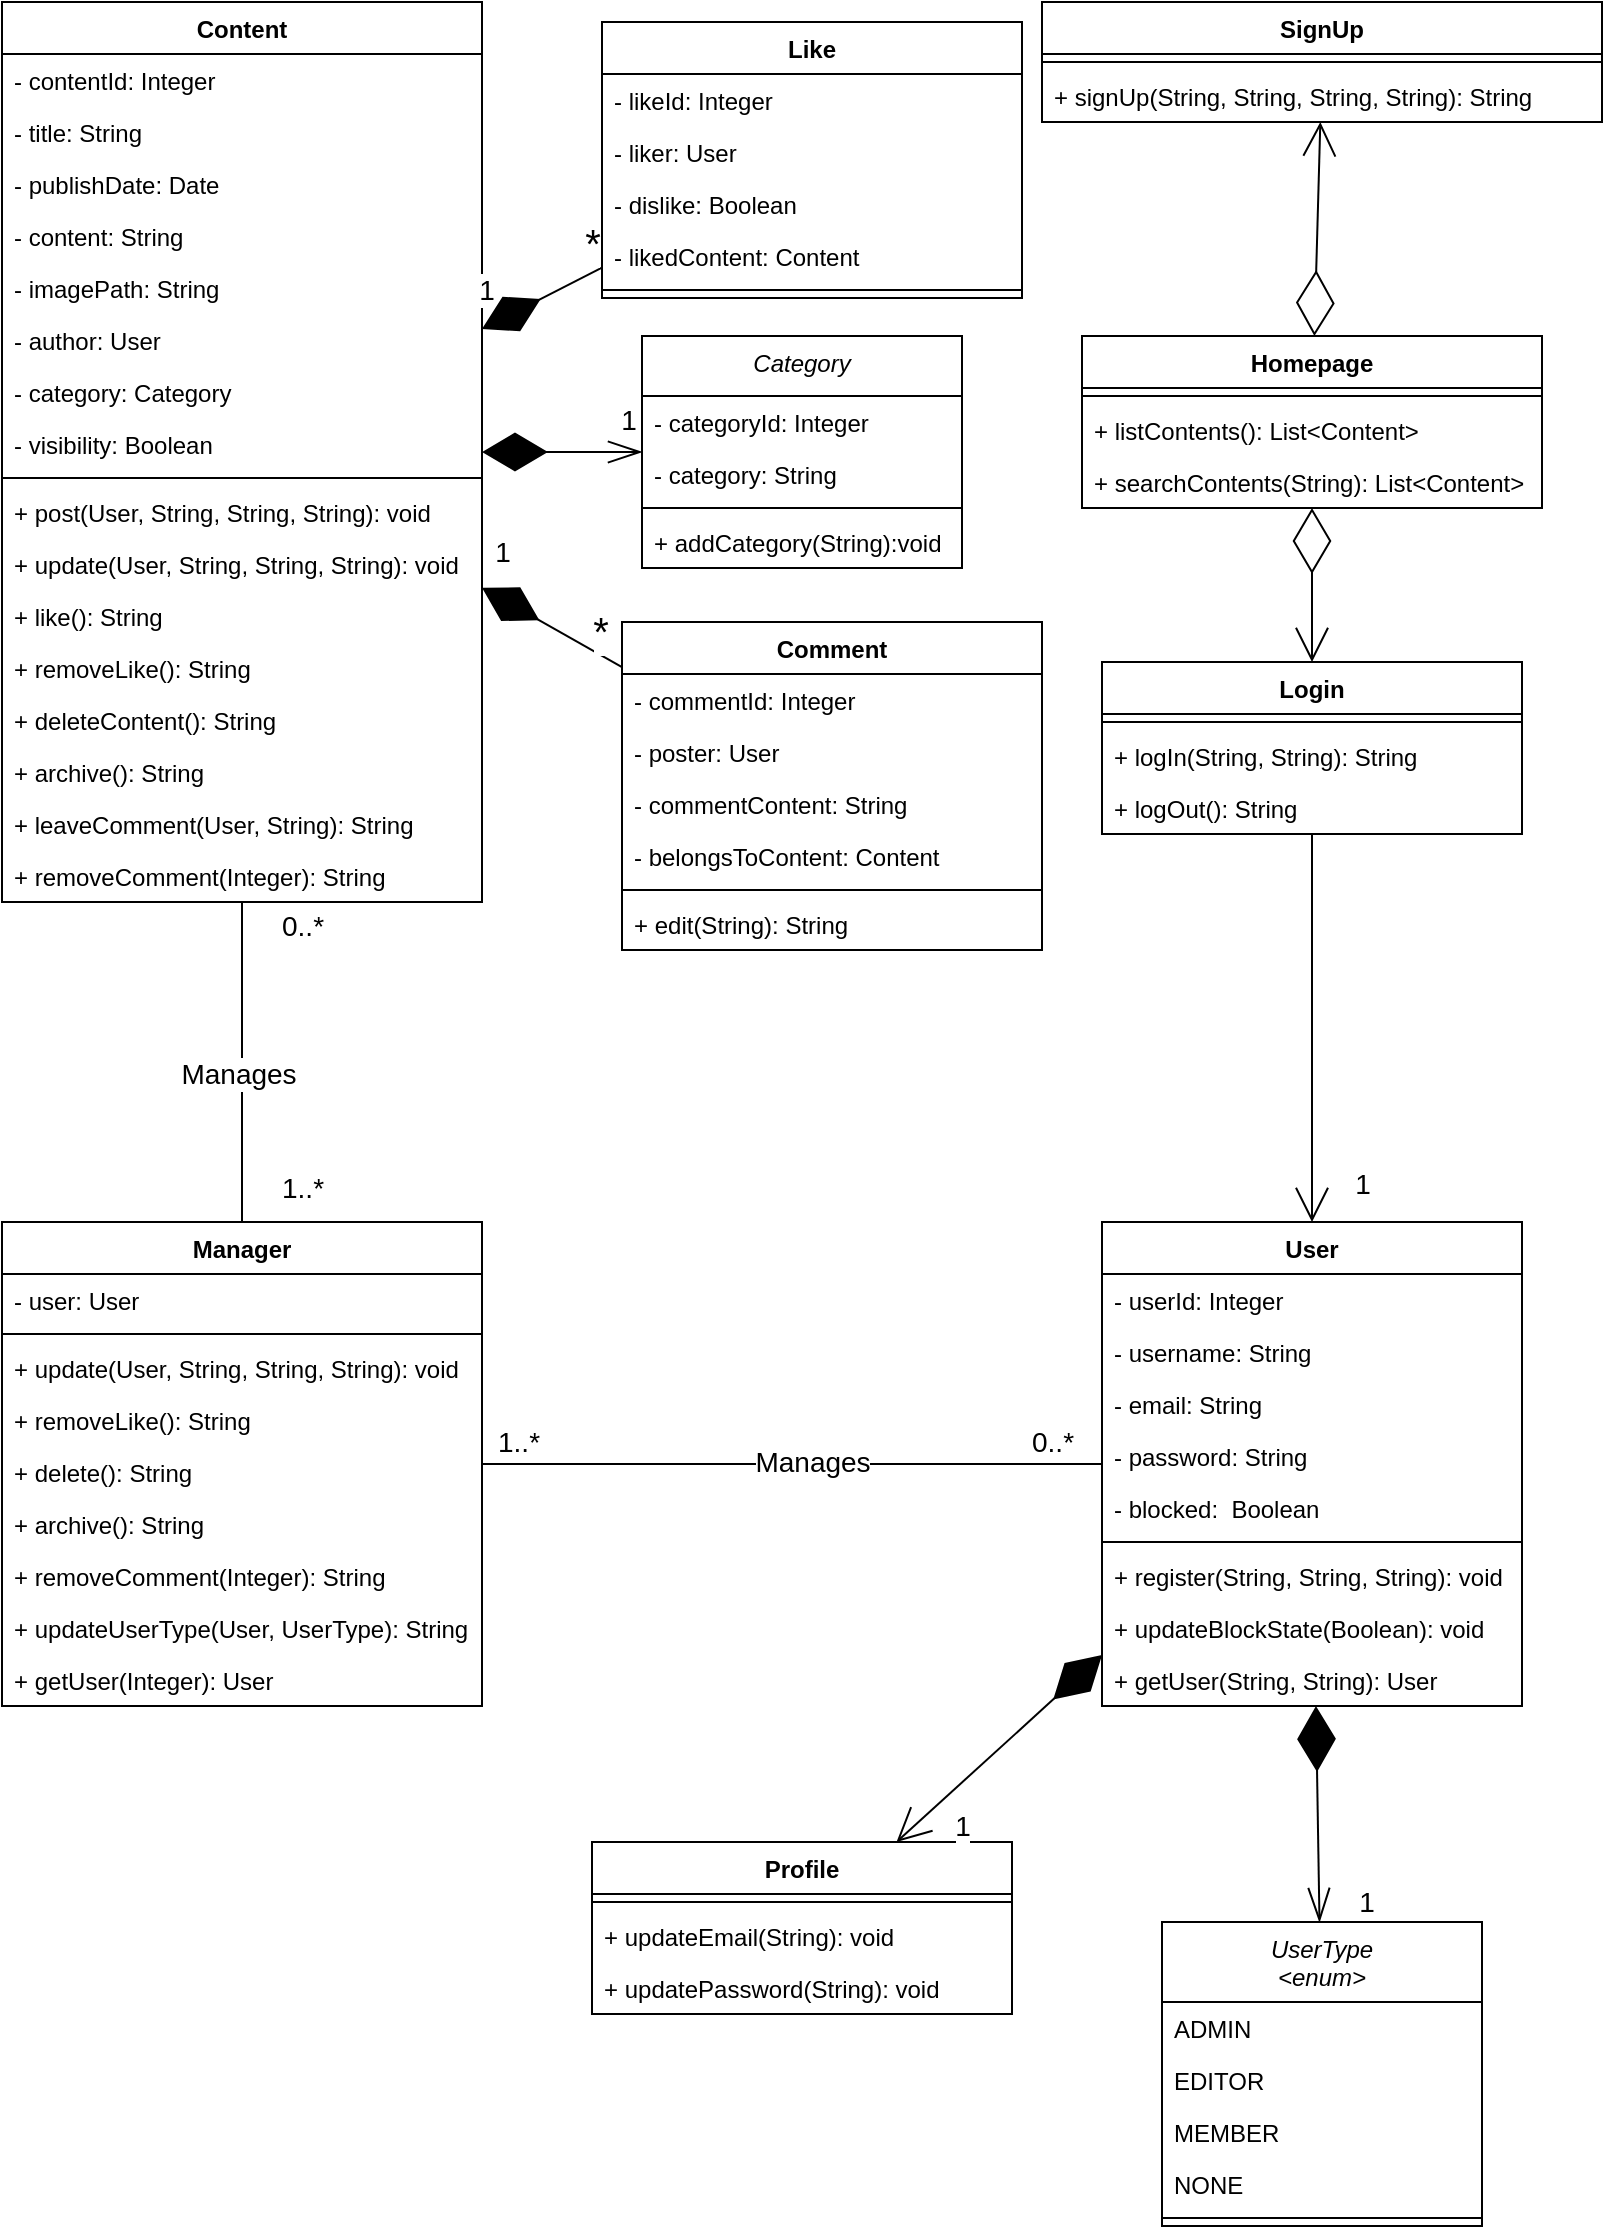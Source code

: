 <mxfile version="21.1.7" type="device">
  <diagram id="7ZBp45SQWQXYcNvdo0MB" name="Page-1">
    <mxGraphModel dx="3088" dy="1965" grid="1" gridSize="10" guides="1" tooltips="1" connect="1" arrows="1" fold="1" page="1" pageScale="1" pageWidth="827" pageHeight="1169" math="0" shadow="0">
      <root>
        <mxCell id="0" />
        <mxCell id="1" parent="0" />
        <mxCell id="6" value="User" style="swimlane;fontStyle=1;align=center;verticalAlign=top;childLayout=stackLayout;horizontal=1;startSize=26;horizontalStack=0;resizeParent=1;resizeParentMax=0;resizeLast=0;collapsible=1;marginBottom=0;" parent="1" vertex="1">
          <mxGeometry x="-1090" y="-540" width="210" height="242" as="geometry" />
        </mxCell>
        <mxCell id="127" value="- userId: Integer" style="text;strokeColor=none;fillColor=none;align=left;verticalAlign=top;spacingLeft=4;spacingRight=4;overflow=hidden;rotatable=0;points=[[0,0.5],[1,0.5]];portConstraint=eastwest;" parent="6" vertex="1">
          <mxGeometry y="26" width="210" height="26" as="geometry" />
        </mxCell>
        <mxCell id="7" value="- username: String" style="text;strokeColor=none;fillColor=none;align=left;verticalAlign=top;spacingLeft=4;spacingRight=4;overflow=hidden;rotatable=0;points=[[0,0.5],[1,0.5]];portConstraint=eastwest;" parent="6" vertex="1">
          <mxGeometry y="52" width="210" height="26" as="geometry" />
        </mxCell>
        <mxCell id="10" value="- email: String" style="text;strokeColor=none;fillColor=none;align=left;verticalAlign=top;spacingLeft=4;spacingRight=4;overflow=hidden;rotatable=0;points=[[0,0.5],[1,0.5]];portConstraint=eastwest;" parent="6" vertex="1">
          <mxGeometry y="78" width="210" height="26" as="geometry" />
        </mxCell>
        <mxCell id="11" value="- password: String" style="text;strokeColor=none;fillColor=none;align=left;verticalAlign=top;spacingLeft=4;spacingRight=4;overflow=hidden;rotatable=0;points=[[0,0.5],[1,0.5]];portConstraint=eastwest;" parent="6" vertex="1">
          <mxGeometry y="104" width="210" height="26" as="geometry" />
        </mxCell>
        <mxCell id="26" value="- blocked:  Boolean" style="text;strokeColor=none;fillColor=none;align=left;verticalAlign=top;spacingLeft=4;spacingRight=4;overflow=hidden;rotatable=0;points=[[0,0.5],[1,0.5]];portConstraint=eastwest;" parent="6" vertex="1">
          <mxGeometry y="130" width="210" height="26" as="geometry" />
        </mxCell>
        <mxCell id="8" value="" style="line;strokeWidth=1;fillColor=none;align=left;verticalAlign=middle;spacingTop=-1;spacingLeft=3;spacingRight=3;rotatable=0;labelPosition=right;points=[];portConstraint=eastwest;strokeColor=inherit;" parent="6" vertex="1">
          <mxGeometry y="156" width="210" height="8" as="geometry" />
        </mxCell>
        <mxCell id="108" value="+ register(String, String, String): void" style="text;strokeColor=none;fillColor=none;align=left;verticalAlign=top;spacingLeft=4;spacingRight=4;overflow=hidden;rotatable=0;points=[[0,0.5],[1,0.5]];portConstraint=eastwest;" parent="6" vertex="1">
          <mxGeometry y="164" width="210" height="26" as="geometry" />
        </mxCell>
        <mxCell id="112" value="+ updateBlockState(Boolean): void" style="text;strokeColor=none;fillColor=none;align=left;verticalAlign=top;spacingLeft=4;spacingRight=4;overflow=hidden;rotatable=0;points=[[0,0.5],[1,0.5]];portConstraint=eastwest;" parent="6" vertex="1">
          <mxGeometry y="190" width="210" height="26" as="geometry" />
        </mxCell>
        <mxCell id="113" value="+ getUser(String, String): User" style="text;strokeColor=none;fillColor=none;align=left;verticalAlign=top;spacingLeft=4;spacingRight=4;overflow=hidden;rotatable=0;points=[[0,0.5],[1,0.5]];portConstraint=eastwest;" parent="6" vertex="1">
          <mxGeometry y="216" width="210" height="26" as="geometry" />
        </mxCell>
        <mxCell id="13" value="UserType&#xa;&lt;enum&gt;" style="swimlane;fontStyle=2;align=center;verticalAlign=top;childLayout=stackLayout;horizontal=1;startSize=40;horizontalStack=0;resizeParent=1;resizeParentMax=0;resizeLast=0;collapsible=1;marginBottom=0;" parent="1" vertex="1">
          <mxGeometry x="-1060" y="-190" width="160" height="152" as="geometry" />
        </mxCell>
        <mxCell id="14" value="ADMIN" style="text;strokeColor=none;fillColor=none;align=left;verticalAlign=top;spacingLeft=4;spacingRight=4;overflow=hidden;rotatable=0;points=[[0,0.5],[1,0.5]];portConstraint=eastwest;" parent="13" vertex="1">
          <mxGeometry y="40" width="160" height="26" as="geometry" />
        </mxCell>
        <mxCell id="20" value="EDITOR" style="text;strokeColor=none;fillColor=none;align=left;verticalAlign=top;spacingLeft=4;spacingRight=4;overflow=hidden;rotatable=0;points=[[0,0.5],[1,0.5]];portConstraint=eastwest;" parent="13" vertex="1">
          <mxGeometry y="66" width="160" height="26" as="geometry" />
        </mxCell>
        <mxCell id="21" value="MEMBER" style="text;strokeColor=none;fillColor=none;align=left;verticalAlign=top;spacingLeft=4;spacingRight=4;overflow=hidden;rotatable=0;points=[[0,0.5],[1,0.5]];portConstraint=eastwest;" parent="13" vertex="1">
          <mxGeometry y="92" width="160" height="26" as="geometry" />
        </mxCell>
        <mxCell id="22" value="NONE" style="text;strokeColor=none;fillColor=none;align=left;verticalAlign=top;spacingLeft=4;spacingRight=4;overflow=hidden;rotatable=0;points=[[0,0.5],[1,0.5]];portConstraint=eastwest;" parent="13" vertex="1">
          <mxGeometry y="118" width="160" height="26" as="geometry" />
        </mxCell>
        <mxCell id="18" value="" style="line;strokeWidth=1;fillColor=none;align=left;verticalAlign=middle;spacingTop=-1;spacingLeft=3;spacingRight=3;rotatable=0;labelPosition=right;points=[];portConstraint=eastwest;strokeColor=inherit;" parent="13" vertex="1">
          <mxGeometry y="144" width="160" height="8" as="geometry" />
        </mxCell>
        <mxCell id="29" value="Homepage" style="swimlane;fontStyle=1;align=center;verticalAlign=top;childLayout=stackLayout;horizontal=1;startSize=26;horizontalStack=0;resizeParent=1;resizeParentMax=0;resizeLast=0;collapsible=1;marginBottom=0;" parent="1" vertex="1">
          <mxGeometry x="-1100" y="-983" width="230" height="86" as="geometry" />
        </mxCell>
        <mxCell id="35" value="" style="line;strokeWidth=1;fillColor=none;align=left;verticalAlign=middle;spacingTop=-1;spacingLeft=3;spacingRight=3;rotatable=0;labelPosition=right;points=[];portConstraint=eastwest;strokeColor=inherit;" parent="29" vertex="1">
          <mxGeometry y="26" width="230" height="8" as="geometry" />
        </mxCell>
        <mxCell id="36" value="+ listContents(): List&lt;Content&gt;" style="text;strokeColor=none;fillColor=none;align=left;verticalAlign=top;spacingLeft=4;spacingRight=4;overflow=hidden;rotatable=0;points=[[0,0.5],[1,0.5]];portConstraint=eastwest;" parent="29" vertex="1">
          <mxGeometry y="34" width="230" height="26" as="geometry" />
        </mxCell>
        <mxCell id="37" value="+ searchContents(String): List&lt;Content&gt;" style="text;strokeColor=none;fillColor=none;align=left;verticalAlign=top;spacingLeft=4;spacingRight=4;overflow=hidden;rotatable=0;points=[[0,0.5],[1,0.5]];portConstraint=eastwest;" parent="29" vertex="1">
          <mxGeometry y="60" width="230" height="26" as="geometry" />
        </mxCell>
        <mxCell id="42" value="Login" style="swimlane;fontStyle=1;align=center;verticalAlign=top;childLayout=stackLayout;horizontal=1;startSize=26;horizontalStack=0;resizeParent=1;resizeParentMax=0;resizeLast=0;collapsible=1;marginBottom=0;" parent="1" vertex="1">
          <mxGeometry x="-1090" y="-820" width="210" height="86" as="geometry" />
        </mxCell>
        <mxCell id="48" value="" style="line;strokeWidth=1;fillColor=none;align=left;verticalAlign=middle;spacingTop=-1;spacingLeft=3;spacingRight=3;rotatable=0;labelPosition=right;points=[];portConstraint=eastwest;strokeColor=inherit;" parent="42" vertex="1">
          <mxGeometry y="26" width="210" height="8" as="geometry" />
        </mxCell>
        <mxCell id="49" value="+ logIn(String, String): String" style="text;strokeColor=none;fillColor=none;align=left;verticalAlign=top;spacingLeft=4;spacingRight=4;overflow=hidden;rotatable=0;points=[[0,0.5],[1,0.5]];portConstraint=eastwest;" parent="42" vertex="1">
          <mxGeometry y="34" width="210" height="26" as="geometry" />
        </mxCell>
        <mxCell id="115" value="+ logOut(): String" style="text;strokeColor=none;fillColor=none;align=left;verticalAlign=top;spacingLeft=4;spacingRight=4;overflow=hidden;rotatable=0;points=[[0,0.5],[1,0.5]];portConstraint=eastwest;" parent="42" vertex="1">
          <mxGeometry y="60" width="210" height="26" as="geometry" />
        </mxCell>
        <mxCell id="55" value="SignUp" style="swimlane;fontStyle=1;align=center;verticalAlign=top;childLayout=stackLayout;horizontal=1;startSize=26;horizontalStack=0;resizeParent=1;resizeParentMax=0;resizeLast=0;collapsible=1;marginBottom=0;" parent="1" vertex="1">
          <mxGeometry x="-1120" y="-1150" width="280" height="60" as="geometry" />
        </mxCell>
        <mxCell id="61" value="" style="line;strokeWidth=1;fillColor=none;align=left;verticalAlign=middle;spacingTop=-1;spacingLeft=3;spacingRight=3;rotatable=0;labelPosition=right;points=[];portConstraint=eastwest;strokeColor=inherit;" parent="55" vertex="1">
          <mxGeometry y="26" width="280" height="8" as="geometry" />
        </mxCell>
        <mxCell id="62" value="+ signUp(String, String, String, String): String" style="text;strokeColor=none;fillColor=none;align=left;verticalAlign=top;spacingLeft=4;spacingRight=4;overflow=hidden;rotatable=0;points=[[0,0.5],[1,0.5]];portConstraint=eastwest;" parent="55" vertex="1">
          <mxGeometry y="34" width="280" height="26" as="geometry" />
        </mxCell>
        <mxCell id="68" value="Content" style="swimlane;fontStyle=1;align=center;verticalAlign=top;childLayout=stackLayout;horizontal=1;startSize=26;horizontalStack=0;resizeParent=1;resizeParentMax=0;resizeLast=0;collapsible=1;marginBottom=0;" parent="1" vertex="1">
          <mxGeometry x="-1640" y="-1150" width="240" height="450" as="geometry" />
        </mxCell>
        <mxCell id="69" value="- contentId: Integer" style="text;strokeColor=none;fillColor=none;align=left;verticalAlign=top;spacingLeft=4;spacingRight=4;overflow=hidden;rotatable=0;points=[[0,0.5],[1,0.5]];portConstraint=eastwest;" parent="68" vertex="1">
          <mxGeometry y="26" width="240" height="26" as="geometry" />
        </mxCell>
        <mxCell id="116" value="- title: String" style="text;strokeColor=none;fillColor=none;align=left;verticalAlign=top;spacingLeft=4;spacingRight=4;overflow=hidden;rotatable=0;points=[[0,0.5],[1,0.5]];portConstraint=eastwest;" parent="68" vertex="1">
          <mxGeometry y="52" width="240" height="26" as="geometry" />
        </mxCell>
        <mxCell id="120" value="- publishDate: Date" style="text;strokeColor=none;fillColor=none;align=left;verticalAlign=top;spacingLeft=4;spacingRight=4;overflow=hidden;rotatable=0;points=[[0,0.5],[1,0.5]];portConstraint=eastwest;" parent="68" vertex="1">
          <mxGeometry y="78" width="240" height="26" as="geometry" />
        </mxCell>
        <mxCell id="119" value="- content: String" style="text;strokeColor=none;fillColor=none;align=left;verticalAlign=top;spacingLeft=4;spacingRight=4;overflow=hidden;rotatable=0;points=[[0,0.5],[1,0.5]];portConstraint=eastwest;" parent="68" vertex="1">
          <mxGeometry y="104" width="240" height="26" as="geometry" />
        </mxCell>
        <mxCell id="117" value="- imagePath: String" style="text;strokeColor=none;fillColor=none;align=left;verticalAlign=top;spacingLeft=4;spacingRight=4;overflow=hidden;rotatable=0;points=[[0,0.5],[1,0.5]];portConstraint=eastwest;" parent="68" vertex="1">
          <mxGeometry y="130" width="240" height="26" as="geometry" />
        </mxCell>
        <mxCell id="118" value="- author: User" style="text;strokeColor=none;fillColor=none;align=left;verticalAlign=top;spacingLeft=4;spacingRight=4;overflow=hidden;rotatable=0;points=[[0,0.5],[1,0.5]];portConstraint=eastwest;" parent="68" vertex="1">
          <mxGeometry y="156" width="240" height="26" as="geometry" />
        </mxCell>
        <mxCell id="bBC4rJQrP8M2TiAQEqa5-183" value="- category: Category" style="text;strokeColor=none;fillColor=none;align=left;verticalAlign=top;spacingLeft=4;spacingRight=4;overflow=hidden;rotatable=0;points=[[0,0.5],[1,0.5]];portConstraint=eastwest;" parent="68" vertex="1">
          <mxGeometry y="182" width="240" height="26" as="geometry" />
        </mxCell>
        <mxCell id="bBC4rJQrP8M2TiAQEqa5-193" value="- visibility: Boolean" style="text;strokeColor=none;fillColor=none;align=left;verticalAlign=top;spacingLeft=4;spacingRight=4;overflow=hidden;rotatable=0;points=[[0,0.5],[1,0.5]];portConstraint=eastwest;" parent="68" vertex="1">
          <mxGeometry y="208" width="240" height="26" as="geometry" />
        </mxCell>
        <mxCell id="74" value="" style="line;strokeWidth=1;fillColor=none;align=left;verticalAlign=middle;spacingTop=-1;spacingLeft=3;spacingRight=3;rotatable=0;labelPosition=right;points=[];portConstraint=eastwest;strokeColor=inherit;" parent="68" vertex="1">
          <mxGeometry y="234" width="240" height="8" as="geometry" />
        </mxCell>
        <mxCell id="75" value="+ post(User, String, String, String): void" style="text;strokeColor=none;fillColor=none;align=left;verticalAlign=top;spacingLeft=4;spacingRight=4;overflow=hidden;rotatable=0;points=[[0,0.5],[1,0.5]];portConstraint=eastwest;" parent="68" vertex="1">
          <mxGeometry y="242" width="240" height="26" as="geometry" />
        </mxCell>
        <mxCell id="131" value="+ update(User, String, String, String): void" style="text;strokeColor=none;fillColor=none;align=left;verticalAlign=top;spacingLeft=4;spacingRight=4;overflow=hidden;rotatable=0;points=[[0,0.5],[1,0.5]];portConstraint=eastwest;" parent="68" vertex="1">
          <mxGeometry y="268" width="240" height="26" as="geometry" />
        </mxCell>
        <mxCell id="121" value="+ like(): String" style="text;strokeColor=none;fillColor=none;align=left;verticalAlign=top;spacingLeft=4;spacingRight=4;overflow=hidden;rotatable=0;points=[[0,0.5],[1,0.5]];portConstraint=eastwest;" parent="68" vertex="1">
          <mxGeometry y="294" width="240" height="26" as="geometry" />
        </mxCell>
        <mxCell id="134" value="+ removeLike(): String" style="text;strokeColor=none;fillColor=none;align=left;verticalAlign=top;spacingLeft=4;spacingRight=4;overflow=hidden;rotatable=0;points=[[0,0.5],[1,0.5]];portConstraint=eastwest;" parent="68" vertex="1">
          <mxGeometry y="320" width="240" height="26" as="geometry" />
        </mxCell>
        <mxCell id="132" value="+ deleteContent(): String" style="text;strokeColor=none;fillColor=none;align=left;verticalAlign=top;spacingLeft=4;spacingRight=4;overflow=hidden;rotatable=0;points=[[0,0.5],[1,0.5]];portConstraint=eastwest;" parent="68" vertex="1">
          <mxGeometry y="346" width="240" height="26" as="geometry" />
        </mxCell>
        <mxCell id="133" value="+ archive(): String" style="text;strokeColor=none;fillColor=none;align=left;verticalAlign=top;spacingLeft=4;spacingRight=4;overflow=hidden;rotatable=0;points=[[0,0.5],[1,0.5]];portConstraint=eastwest;" parent="68" vertex="1">
          <mxGeometry y="372" width="240" height="26" as="geometry" />
        </mxCell>
        <mxCell id="122" value="+ leaveComment(User, String): String" style="text;strokeColor=none;fillColor=none;align=left;verticalAlign=top;spacingLeft=4;spacingRight=4;overflow=hidden;rotatable=0;points=[[0,0.5],[1,0.5]];portConstraint=eastwest;" parent="68" vertex="1">
          <mxGeometry y="398" width="240" height="26" as="geometry" />
        </mxCell>
        <mxCell id="135" value="+ removeComment(Integer): String" style="text;strokeColor=none;fillColor=none;align=left;verticalAlign=top;spacingLeft=4;spacingRight=4;overflow=hidden;rotatable=0;points=[[0,0.5],[1,0.5]];portConstraint=eastwest;" parent="68" vertex="1">
          <mxGeometry y="424" width="240" height="26" as="geometry" />
        </mxCell>
        <mxCell id="81" value="Like" style="swimlane;fontStyle=1;align=center;verticalAlign=top;childLayout=stackLayout;horizontal=1;startSize=26;horizontalStack=0;resizeParent=1;resizeParentMax=0;resizeLast=0;collapsible=1;marginBottom=0;" parent="1" vertex="1">
          <mxGeometry x="-1340" y="-1140" width="210" height="138" as="geometry" />
        </mxCell>
        <mxCell id="128" value="- likeId: Integer" style="text;strokeColor=none;fillColor=none;align=left;verticalAlign=top;spacingLeft=4;spacingRight=4;overflow=hidden;rotatable=0;points=[[0,0.5],[1,0.5]];portConstraint=eastwest;" parent="81" vertex="1">
          <mxGeometry y="26" width="210" height="26" as="geometry" />
        </mxCell>
        <mxCell id="82" value="- liker: User" style="text;strokeColor=none;fillColor=none;align=left;verticalAlign=top;spacingLeft=4;spacingRight=4;overflow=hidden;rotatable=0;points=[[0,0.5],[1,0.5]];portConstraint=eastwest;" parent="81" vertex="1">
          <mxGeometry y="52" width="210" height="26" as="geometry" />
        </mxCell>
        <mxCell id="129" value="- dislike: Boolean" style="text;strokeColor=none;fillColor=none;align=left;verticalAlign=top;spacingLeft=4;spacingRight=4;overflow=hidden;rotatable=0;points=[[0,0.5],[1,0.5]];portConstraint=eastwest;" parent="81" vertex="1">
          <mxGeometry y="78" width="210" height="26" as="geometry" />
        </mxCell>
        <mxCell id="123" value="- likedContent: Content" style="text;strokeColor=none;fillColor=none;align=left;verticalAlign=top;spacingLeft=4;spacingRight=4;overflow=hidden;rotatable=0;points=[[0,0.5],[1,0.5]];portConstraint=eastwest;" parent="81" vertex="1">
          <mxGeometry y="104" width="210" height="26" as="geometry" />
        </mxCell>
        <mxCell id="83" value="" style="line;strokeWidth=1;fillColor=none;align=left;verticalAlign=middle;spacingTop=-1;spacingLeft=3;spacingRight=3;rotatable=0;labelPosition=right;points=[];portConstraint=eastwest;strokeColor=inherit;" parent="81" vertex="1">
          <mxGeometry y="130" width="210" height="8" as="geometry" />
        </mxCell>
        <mxCell id="90" value="Comment" style="swimlane;fontStyle=1;align=center;verticalAlign=top;childLayout=stackLayout;horizontal=1;startSize=26;horizontalStack=0;resizeParent=1;resizeParentMax=0;resizeLast=0;collapsible=1;marginBottom=0;" parent="1" vertex="1">
          <mxGeometry x="-1330" y="-840" width="210" height="164" as="geometry" />
        </mxCell>
        <mxCell id="130" value="- commentId: Integer" style="text;strokeColor=none;fillColor=none;align=left;verticalAlign=top;spacingLeft=4;spacingRight=4;overflow=hidden;rotatable=0;points=[[0,0.5],[1,0.5]];portConstraint=eastwest;" parent="90" vertex="1">
          <mxGeometry y="26" width="210" height="26" as="geometry" />
        </mxCell>
        <mxCell id="91" value="- poster: User" style="text;strokeColor=none;fillColor=none;align=left;verticalAlign=top;spacingLeft=4;spacingRight=4;overflow=hidden;rotatable=0;points=[[0,0.5],[1,0.5]];portConstraint=eastwest;" parent="90" vertex="1">
          <mxGeometry y="52" width="210" height="26" as="geometry" />
        </mxCell>
        <mxCell id="124" value="- commentContent: String" style="text;strokeColor=none;fillColor=none;align=left;verticalAlign=top;spacingLeft=4;spacingRight=4;overflow=hidden;rotatable=0;points=[[0,0.5],[1,0.5]];portConstraint=eastwest;" parent="90" vertex="1">
          <mxGeometry y="78" width="210" height="26" as="geometry" />
        </mxCell>
        <mxCell id="167" value="- belongsToContent: Content" style="text;strokeColor=none;fillColor=none;align=left;verticalAlign=top;spacingLeft=4;spacingRight=4;overflow=hidden;rotatable=0;points=[[0,0.5],[1,0.5]];portConstraint=eastwest;" parent="90" vertex="1">
          <mxGeometry y="104" width="210" height="26" as="geometry" />
        </mxCell>
        <mxCell id="92" value="" style="line;strokeWidth=1;fillColor=none;align=left;verticalAlign=middle;spacingTop=-1;spacingLeft=3;spacingRight=3;rotatable=0;labelPosition=right;points=[];portConstraint=eastwest;strokeColor=inherit;" parent="90" vertex="1">
          <mxGeometry y="130" width="210" height="8" as="geometry" />
        </mxCell>
        <mxCell id="136" value="+ edit(String): String" style="text;strokeColor=none;fillColor=none;align=left;verticalAlign=top;spacingLeft=4;spacingRight=4;overflow=hidden;rotatable=0;points=[[0,0.5],[1,0.5]];portConstraint=eastwest;" parent="90" vertex="1">
          <mxGeometry y="138" width="210" height="26" as="geometry" />
        </mxCell>
        <mxCell id="99" value="Profile" style="swimlane;fontStyle=1;align=center;verticalAlign=top;childLayout=stackLayout;horizontal=1;startSize=26;horizontalStack=0;resizeParent=1;resizeParentMax=0;resizeLast=0;collapsible=1;marginBottom=0;" parent="1" vertex="1">
          <mxGeometry x="-1345" y="-230" width="210" height="86" as="geometry" />
        </mxCell>
        <mxCell id="101" value="" style="line;strokeWidth=1;fillColor=none;align=left;verticalAlign=middle;spacingTop=-1;spacingLeft=3;spacingRight=3;rotatable=0;labelPosition=right;points=[];portConstraint=eastwest;strokeColor=inherit;" parent="99" vertex="1">
          <mxGeometry y="26" width="210" height="8" as="geometry" />
        </mxCell>
        <mxCell id="103" value="+ updateEmail(String): void" style="text;strokeColor=none;fillColor=none;align=left;verticalAlign=top;spacingLeft=4;spacingRight=4;overflow=hidden;rotatable=0;points=[[0,0.5],[1,0.5]];portConstraint=eastwest;" parent="99" vertex="1">
          <mxGeometry y="34" width="210" height="26" as="geometry" />
        </mxCell>
        <mxCell id="104" value="+ updatePassword(String): void" style="text;strokeColor=none;fillColor=none;align=left;verticalAlign=top;spacingLeft=4;spacingRight=4;overflow=hidden;rotatable=0;points=[[0,0.5],[1,0.5]];portConstraint=eastwest;" parent="99" vertex="1">
          <mxGeometry y="60" width="210" height="26" as="geometry" />
        </mxCell>
        <mxCell id="137" value="Manager" style="swimlane;fontStyle=1;align=center;verticalAlign=top;childLayout=stackLayout;horizontal=1;startSize=26;horizontalStack=0;resizeParent=1;resizeParentMax=0;resizeLast=0;collapsible=1;marginBottom=0;" parent="1" vertex="1">
          <mxGeometry x="-1640" y="-540" width="240" height="242" as="geometry" />
        </mxCell>
        <mxCell id="138" value="- user: User" style="text;strokeColor=none;fillColor=none;align=left;verticalAlign=top;spacingLeft=4;spacingRight=4;overflow=hidden;rotatable=0;points=[[0,0.5],[1,0.5]];portConstraint=eastwest;" parent="137" vertex="1">
          <mxGeometry y="26" width="240" height="26" as="geometry" />
        </mxCell>
        <mxCell id="144" value="" style="line;strokeWidth=1;fillColor=none;align=left;verticalAlign=middle;spacingTop=-1;spacingLeft=3;spacingRight=3;rotatable=0;labelPosition=right;points=[];portConstraint=eastwest;strokeColor=inherit;" parent="137" vertex="1">
          <mxGeometry y="52" width="240" height="8" as="geometry" />
        </mxCell>
        <mxCell id="146" value="+ update(User, String, String, String): void" style="text;strokeColor=none;fillColor=none;align=left;verticalAlign=top;spacingLeft=4;spacingRight=4;overflow=hidden;rotatable=0;points=[[0,0.5],[1,0.5]];portConstraint=eastwest;" parent="137" vertex="1">
          <mxGeometry y="60" width="240" height="26" as="geometry" />
        </mxCell>
        <mxCell id="148" value="+ removeLike(): String" style="text;strokeColor=none;fillColor=none;align=left;verticalAlign=top;spacingLeft=4;spacingRight=4;overflow=hidden;rotatable=0;points=[[0,0.5],[1,0.5]];portConstraint=eastwest;" parent="137" vertex="1">
          <mxGeometry y="86" width="240" height="26" as="geometry" />
        </mxCell>
        <mxCell id="149" value="+ delete(): String" style="text;strokeColor=none;fillColor=none;align=left;verticalAlign=top;spacingLeft=4;spacingRight=4;overflow=hidden;rotatable=0;points=[[0,0.5],[1,0.5]];portConstraint=eastwest;" parent="137" vertex="1">
          <mxGeometry y="112" width="240" height="26" as="geometry" />
        </mxCell>
        <mxCell id="150" value="+ archive(): String" style="text;strokeColor=none;fillColor=none;align=left;verticalAlign=top;spacingLeft=4;spacingRight=4;overflow=hidden;rotatable=0;points=[[0,0.5],[1,0.5]];portConstraint=eastwest;" parent="137" vertex="1">
          <mxGeometry y="138" width="240" height="26" as="geometry" />
        </mxCell>
        <mxCell id="152" value="+ removeComment(Integer): String" style="text;strokeColor=none;fillColor=none;align=left;verticalAlign=top;spacingLeft=4;spacingRight=4;overflow=hidden;rotatable=0;points=[[0,0.5],[1,0.5]];portConstraint=eastwest;" parent="137" vertex="1">
          <mxGeometry y="164" width="240" height="26" as="geometry" />
        </mxCell>
        <mxCell id="153" value="+ updateUserType(User, UserType): String" style="text;strokeColor=none;fillColor=none;align=left;verticalAlign=top;spacingLeft=4;spacingRight=4;overflow=hidden;rotatable=0;points=[[0,0.5],[1,0.5]];portConstraint=eastwest;" parent="137" vertex="1">
          <mxGeometry y="190" width="240" height="26" as="geometry" />
        </mxCell>
        <mxCell id="155" value="+ getUser(Integer): User" style="text;strokeColor=none;fillColor=none;align=left;verticalAlign=top;spacingLeft=4;spacingRight=4;overflow=hidden;rotatable=0;points=[[0,0.5],[1,0.5]];portConstraint=eastwest;" parent="137" vertex="1">
          <mxGeometry y="216" width="240" height="26" as="geometry" />
        </mxCell>
        <mxCell id="158" value="" style="endArrow=openThin;startArrow=diamondThin;endFill=0;startFill=1;html=1;verticalAlign=bottom;labelBackgroundColor=none;strokeWidth=1;startSize=30;endSize=15;targetPerimeterSpacing=0;sourcePerimeterSpacing=0;" parent="1" source="6" target="13" edge="1">
          <mxGeometry width="160" relative="1" as="geometry">
            <mxPoint x="-616" y="-330" as="sourcePoint" />
            <mxPoint x="-456" y="-330" as="targetPoint" />
          </mxGeometry>
        </mxCell>
        <mxCell id="160" value="&lt;font style=&quot;font-size: 14px;&quot;&gt;1&lt;/font&gt;" style="edgeLabel;html=1;align=center;verticalAlign=middle;resizable=0;points=[];" parent="158" vertex="1" connectable="0">
          <mxGeometry x="-0.856" y="9" relative="1" as="geometry">
            <mxPoint x="16" y="90" as="offset" />
          </mxGeometry>
        </mxCell>
        <mxCell id="161" value="" style="endArrow=open;html=1;strokeWidth=1;startSize=30;endSize=15;sourcePerimeterSpacing=0;targetPerimeterSpacing=0;jumpSize=10;startArrow=diamondThin;startFill=0;endFill=0;" parent="1" source="29" target="42" edge="1">
          <mxGeometry width="50" height="50" relative="1" as="geometry">
            <mxPoint x="-451" y="-1008" as="sourcePoint" />
            <mxPoint x="-401" y="-1058" as="targetPoint" />
          </mxGeometry>
        </mxCell>
        <mxCell id="162" value="" style="endArrow=open;html=1;strokeWidth=1;startSize=30;endSize=15;sourcePerimeterSpacing=0;targetPerimeterSpacing=0;jumpSize=10;startArrow=diamondThin;startFill=0;endFill=0;" parent="1" source="29" target="55" edge="1">
          <mxGeometry width="50" height="50" relative="1" as="geometry">
            <mxPoint x="-671" y="-828" as="sourcePoint" />
            <mxPoint x="-431" y="-828" as="targetPoint" />
          </mxGeometry>
        </mxCell>
        <mxCell id="164" value="" style="endArrow=none;html=1;strokeWidth=1;startSize=30;endSize=15;sourcePerimeterSpacing=0;targetPerimeterSpacing=0;jumpSize=10;startArrow=diamondThin;startFill=1;endFill=0;" parent="1" source="68" target="81" edge="1">
          <mxGeometry width="50" height="50" relative="1" as="geometry">
            <mxPoint x="-1340" y="-990" as="sourcePoint" />
            <mxPoint x="-1290" y="-1040" as="targetPoint" />
          </mxGeometry>
        </mxCell>
        <mxCell id="170" value="&lt;font style=&quot;font-size: 14px;&quot;&gt;1&lt;/font&gt;" style="edgeLabel;html=1;align=center;verticalAlign=middle;resizable=0;points=[];" parent="164" vertex="1" connectable="0">
          <mxGeometry x="-0.853" y="6" relative="1" as="geometry">
            <mxPoint y="-12" as="offset" />
          </mxGeometry>
        </mxCell>
        <mxCell id="171" value="&lt;font style=&quot;font-size: 20px;&quot;&gt;*&lt;/font&gt;" style="edgeLabel;html=1;align=center;verticalAlign=middle;resizable=0;points=[];fontSize=14;" parent="164" vertex="1" connectable="0">
          <mxGeometry x="0.849" y="2" relative="1" as="geometry">
            <mxPoint y="-14" as="offset" />
          </mxGeometry>
        </mxCell>
        <mxCell id="165" value="" style="endArrow=none;html=1;strokeWidth=1;startSize=30;endSize=15;sourcePerimeterSpacing=0;targetPerimeterSpacing=0;jumpSize=10;startArrow=diamondThin;startFill=1;endFill=0;" parent="1" source="68" target="90" edge="1">
          <mxGeometry width="50" height="50" relative="1" as="geometry">
            <mxPoint x="-1395" y="-935.44" as="sourcePoint" />
            <mxPoint x="-1225" y="-999.997" as="targetPoint" />
          </mxGeometry>
        </mxCell>
        <mxCell id="166" value="&lt;font style=&quot;font-size: 20px;&quot;&gt;*&lt;/font&gt;" style="edgeLabel;html=1;align=center;verticalAlign=middle;resizable=0;points=[];" parent="165" vertex="1" connectable="0">
          <mxGeometry x="0.803" y="-2" relative="1" as="geometry">
            <mxPoint x="-3" y="-17" as="offset" />
          </mxGeometry>
        </mxCell>
        <mxCell id="168" value="&lt;font style=&quot;font-size: 14px;&quot;&gt;1&lt;/font&gt;" style="edgeLabel;html=1;align=center;verticalAlign=middle;resizable=0;points=[];fontSize=20;" parent="165" vertex="1" connectable="0">
          <mxGeometry x="-0.849" y="3" relative="1" as="geometry">
            <mxPoint x="3" y="-22" as="offset" />
          </mxGeometry>
        </mxCell>
        <mxCell id="172" value="" style="endArrow=diamondThin;html=1;fontSize=20;endFill=1;startArrow=open;startFill=0;startSize=15;endSize=30;" parent="1" source="99" target="6" edge="1">
          <mxGeometry width="50" height="50" relative="1" as="geometry">
            <mxPoint x="-706" y="-200" as="sourcePoint" />
            <mxPoint x="-656" y="-250" as="targetPoint" />
          </mxGeometry>
        </mxCell>
        <mxCell id="173" value="&lt;font style=&quot;font-size: 14px;&quot;&gt;1&lt;/font&gt;" style="edgeLabel;html=1;align=center;verticalAlign=middle;resizable=0;points=[];fontSize=20;" parent="172" vertex="1" connectable="0">
          <mxGeometry x="-0.755" y="-7" relative="1" as="geometry">
            <mxPoint x="15" y="-5" as="offset" />
          </mxGeometry>
        </mxCell>
        <mxCell id="174" value="" style="endArrow=none;html=1;fontSize=14;startSize=15;endSize=30;" parent="1" source="137" target="6" edge="1">
          <mxGeometry width="50" height="50" relative="1" as="geometry">
            <mxPoint x="-980" y="-500" as="sourcePoint" />
            <mxPoint x="-930" y="-550" as="targetPoint" />
          </mxGeometry>
        </mxCell>
        <mxCell id="175" value="Manages" style="edgeLabel;html=1;align=center;verticalAlign=middle;resizable=0;points=[];fontSize=14;" parent="174" vertex="1" connectable="0">
          <mxGeometry x="0.063" y="1" relative="1" as="geometry">
            <mxPoint as="offset" />
          </mxGeometry>
        </mxCell>
        <mxCell id="176" value="1..*" style="edgeLabel;html=1;align=center;verticalAlign=middle;resizable=0;points=[];fontSize=14;" parent="174" vertex="1" connectable="0">
          <mxGeometry x="-0.887" y="2" relative="1" as="geometry">
            <mxPoint y="-9" as="offset" />
          </mxGeometry>
        </mxCell>
        <mxCell id="177" value="0..*" style="edgeLabel;html=1;align=center;verticalAlign=middle;resizable=0;points=[];fontSize=14;" parent="174" vertex="1" connectable="0">
          <mxGeometry x="0.838" relative="1" as="geometry">
            <mxPoint y="-11" as="offset" />
          </mxGeometry>
        </mxCell>
        <mxCell id="178" value="" style="endArrow=none;html=1;fontSize=14;startSize=15;endSize=30;" parent="1" source="137" target="68" edge="1">
          <mxGeometry width="50" height="50" relative="1" as="geometry">
            <mxPoint x="-1270" y="-590" as="sourcePoint" />
            <mxPoint x="-1300" y="-690" as="targetPoint" />
          </mxGeometry>
        </mxCell>
        <mxCell id="179" value="Manages" style="edgeLabel;html=1;align=center;verticalAlign=middle;resizable=0;points=[];fontSize=14;" parent="178" vertex="1" connectable="0">
          <mxGeometry x="-0.076" y="2" relative="1" as="geometry">
            <mxPoint as="offset" />
          </mxGeometry>
        </mxCell>
        <mxCell id="180" value="0..*" style="edgeLabel;html=1;align=center;verticalAlign=middle;resizable=0;points=[];fontSize=14;" parent="178" vertex="1" connectable="0">
          <mxGeometry x="0.858" y="4" relative="1" as="geometry">
            <mxPoint x="34" as="offset" />
          </mxGeometry>
        </mxCell>
        <mxCell id="181" value="1..*" style="edgeLabel;html=1;align=center;verticalAlign=middle;resizable=0;points=[];fontSize=14;" parent="178" vertex="1" connectable="0">
          <mxGeometry x="-0.781" y="-1" relative="1" as="geometry">
            <mxPoint x="29" as="offset" />
          </mxGeometry>
        </mxCell>
        <mxCell id="182" value="" style="endArrow=open;html=1;fontSize=14;startSize=15;endSize=15;endFill=0;" parent="1" source="42" target="6" edge="1">
          <mxGeometry width="50" height="50" relative="1" as="geometry">
            <mxPoint x="-706" y="-550" as="sourcePoint" />
            <mxPoint x="-656" y="-600" as="targetPoint" />
          </mxGeometry>
        </mxCell>
        <mxCell id="183" value="1" style="edgeLabel;html=1;align=center;verticalAlign=middle;resizable=0;points=[];fontSize=14;" parent="182" vertex="1" connectable="0">
          <mxGeometry x="0.859" relative="1" as="geometry">
            <mxPoint x="25" y="-6" as="offset" />
          </mxGeometry>
        </mxCell>
        <mxCell id="bBC4rJQrP8M2TiAQEqa5-184" value="Category" style="swimlane;fontStyle=2;align=center;verticalAlign=top;childLayout=stackLayout;horizontal=1;startSize=30;horizontalStack=0;resizeParent=1;resizeParentMax=0;resizeLast=0;collapsible=1;marginBottom=0;" parent="1" vertex="1">
          <mxGeometry x="-1320" y="-983" width="160" height="116" as="geometry" />
        </mxCell>
        <mxCell id="bBC4rJQrP8M2TiAQEqa5-186" value="- categoryId: Integer" style="text;strokeColor=none;fillColor=none;align=left;verticalAlign=top;spacingLeft=4;spacingRight=4;overflow=hidden;rotatable=0;points=[[0,0.5],[1,0.5]];portConstraint=eastwest;" parent="bBC4rJQrP8M2TiAQEqa5-184" vertex="1">
          <mxGeometry y="30" width="160" height="26" as="geometry" />
        </mxCell>
        <mxCell id="bBC4rJQrP8M2TiAQEqa5-187" value="- category: String" style="text;strokeColor=none;fillColor=none;align=left;verticalAlign=top;spacingLeft=4;spacingRight=4;overflow=hidden;rotatable=0;points=[[0,0.5],[1,0.5]];portConstraint=eastwest;" parent="bBC4rJQrP8M2TiAQEqa5-184" vertex="1">
          <mxGeometry y="56" width="160" height="26" as="geometry" />
        </mxCell>
        <mxCell id="bBC4rJQrP8M2TiAQEqa5-189" value="" style="line;strokeWidth=1;fillColor=none;align=left;verticalAlign=middle;spacingTop=-1;spacingLeft=3;spacingRight=3;rotatable=0;labelPosition=right;points=[];portConstraint=eastwest;strokeColor=inherit;" parent="bBC4rJQrP8M2TiAQEqa5-184" vertex="1">
          <mxGeometry y="82" width="160" height="8" as="geometry" />
        </mxCell>
        <mxCell id="bBC4rJQrP8M2TiAQEqa5-190" value="+ addCategory(String):void" style="text;strokeColor=none;fillColor=none;align=left;verticalAlign=top;spacingLeft=4;spacingRight=4;overflow=hidden;rotatable=0;points=[[0,0.5],[1,0.5]];portConstraint=eastwest;" parent="bBC4rJQrP8M2TiAQEqa5-184" vertex="1">
          <mxGeometry y="90" width="160" height="26" as="geometry" />
        </mxCell>
        <mxCell id="bBC4rJQrP8M2TiAQEqa5-191" value="" style="endArrow=openThin;startArrow=diamondThin;endFill=0;startFill=1;html=1;verticalAlign=bottom;labelBackgroundColor=none;strokeWidth=1;startSize=30;endSize=15;targetPerimeterSpacing=0;sourcePerimeterSpacing=0;" parent="1" source="68" target="bBC4rJQrP8M2TiAQEqa5-184" edge="1">
          <mxGeometry width="160" relative="1" as="geometry">
            <mxPoint x="-1390" y="-938.59" as="sourcePoint" />
            <mxPoint x="-1180" y="-938.59" as="targetPoint" />
          </mxGeometry>
        </mxCell>
        <mxCell id="bBC4rJQrP8M2TiAQEqa5-192" value="&lt;font style=&quot;font-size: 14px;&quot;&gt;1&lt;/font&gt;" style="edgeLabel;html=1;align=center;verticalAlign=middle;resizable=0;points=[];" parent="bBC4rJQrP8M2TiAQEqa5-191" vertex="1" connectable="0">
          <mxGeometry x="-0.856" y="9" relative="1" as="geometry">
            <mxPoint x="67" y="-7" as="offset" />
          </mxGeometry>
        </mxCell>
      </root>
    </mxGraphModel>
  </diagram>
</mxfile>
